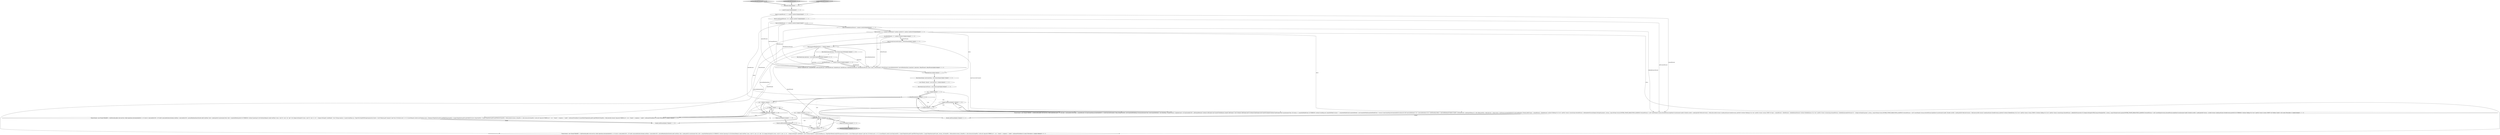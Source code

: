 digraph {
24 [style = filled, label = "clearIndex()@@@3@@@['1', '1', '1']", fillcolor = white, shape = ellipse image = "AAA0AAABBB1BBB"];
5 [style = filled, label = "i++@@@117@@@['1', '1', '0']", fillcolor = white, shape = ellipse image = "AAA0AAABBB1BBB"];
30 [style = filled, label = "testStressReorderVersions['0', '1', '0']", fillcolor = lightgray, shape = diamond image = "AAA0AAABBB2BBB"];
36 [style = filled, label = "int i = 0@@@135@@@['0', '0', '1']", fillcolor = white, shape = ellipse image = "AAA0AAABBB3BBB"];
22 [style = filled, label = "threads.add(thread)@@@188@@@['1', '1', '1']", fillcolor = white, shape = ellipse image = "AAA0AAABBB1BBB"];
17 [style = filled, label = "final AtomicInteger numCommitting = new AtomicInteger()@@@17@@@['1', '1', '1']", fillcolor = white, shape = ellipse image = "AAA0AAABBB1BBB"];
23 [style = filled, label = "final int deletePercent = 4 + random().nextInt(25)@@@7@@@['1', '1', '1']", fillcolor = white, shape = ellipse image = "AAA0AAABBB1BBB"];
28 [style = filled, label = "int nReadThreads = 5 + random().nextInt(25)@@@14@@@['1', '1', '1']", fillcolor = white, shape = ellipse image = "AAA0AAABBB1BBB"];
18 [style = filled, label = "assertU(commit())@@@4@@@['1', '1', '1']", fillcolor = white, shape = ellipse image = "AAA0AAABBB1BBB"];
1 [style = filled, label = "final int softCommitPercent = 30 + random().nextInt(75)@@@6@@@['1', '1', '1']", fillcolor = white, shape = ellipse image = "AAA0AAABBB1BBB"];
31 [style = filled, label = "thread.join()@@@194@@@['0', '0', '1']", fillcolor = lightgray, shape = ellipse image = "AAA0AAABBB3BBB"];
15 [style = filled, label = "verbose(\"commitPercent\",commitPercent,\"softCommitPercent\",softCommitPercent,\"deletePercent\",deletePercent,\"deleteByQueryPercent\",deleteByQueryPercent,\"ndocs\",ndocs,\"nWriteThreads\",nWriteThreads,\"percentRealtimeQuery\",percentRealtimeQuery,\"operations\",operations,\"nReadThreads\",nReadThreads)@@@15@@@['1', '1', '1']", fillcolor = white, shape = ellipse image = "AAA0AAABBB1BBB"];
12 [style = filled, label = "i < nReadThreads@@@116@@@['1', '1', '0']", fillcolor = white, shape = diamond image = "AAA0AAABBB1BBB"];
19 [style = filled, label = "final int percentRealtimeQuery = 75@@@12@@@['1', '1', '1']", fillcolor = white, shape = ellipse image = "AAA0AAABBB1BBB"];
35 [style = filled, label = "testStressReorderVersions['0', '0', '1']", fillcolor = lightgray, shape = diamond image = "AAA0AAABBB3BBB"];
16 [style = filled, label = "thread.start()@@@181@@@['1', '1', '0']", fillcolor = white, shape = ellipse image = "AAA0AAABBB1BBB"];
26 [style = filled, label = "threads.add(thread)@@@113@@@['1', '1', '0']", fillcolor = white, shape = ellipse image = "AAA0AAABBB1BBB"];
25 [style = filled, label = "int nWriteThreads = 5 + random().nextInt(25)@@@10@@@['1', '1', '1']", fillcolor = white, shape = ellipse image = "AAA0AAABBB1BBB"];
32 [style = filled, label = "thread.start()@@@191@@@['0', '0', '1']", fillcolor = white, shape = ellipse image = "AAA0AAABBB3BBB"];
21 [style = filled, label = "i < nWriteThreads@@@21@@@['1', '1', '1']", fillcolor = white, shape = diamond image = "AAA0AAABBB1BBB"];
6 [style = filled, label = "final AtomicLong testVersion = new AtomicLong(0)@@@19@@@['1', '1', '1']", fillcolor = white, shape = ellipse image = "AAA0AAABBB1BBB"];
29 [style = filled, label = "final int maxConcurrentCommits = nWriteThreads@@@11@@@['1', '1', '1']", fillcolor = white, shape = ellipse image = "AAA0AAABBB1BBB"];
2 [style = filled, label = "final AtomicLong operations = new AtomicLong(10000)@@@13@@@['1', '1', '0']", fillcolor = white, shape = ellipse image = "AAA0AAABBB1BBB"];
0 [style = filled, label = "int i = 0@@@20@@@['1', '1', '1']", fillcolor = white, shape = ellipse image = "AAA0AAABBB1BBB"];
27 [style = filled, label = "int i = 0@@@115@@@['1', '1', '0']", fillcolor = white, shape = ellipse image = "AAA0AAABBB1BBB"];
38 [style = filled, label = "i < nReadThreads@@@136@@@['0', '0', '1']", fillcolor = white, shape = diamond image = "AAA0AAABBB3BBB"];
9 [style = filled, label = "Thread thread = new Thread(\"READER\" + i){@Override public void run(){try {while (operations.decrementAndGet() >= 0) {int id = rand.nextInt(100) < 25? lastId: rand.nextInt(ndocs)boolean realTime = rand.nextInt(100) < percentRealtimeQueryDocInfo infoif (realTime) {info = model.get(id)}{synchronized (this) {info = committedModel.get(id)}}if (VERBOSE) {verbose(\"querying id\",id)}SolrQueryRequest sreqif (realTime) {sreq = req(\"wt\",\"json\",\"qt\",\"/get\",\"ids\",Integer.toString(id))}{sreq = req(\"wt\",\"json\",\"q\",\"id:\" + Integer.toString(id),\"omitHeader\",\"true\")}String response = h.query(sreq)Map rsp = (Map)Utils.fromJSONString(response)List doclist = (List)(((Map)rsp.get(\"response\")).get(\"docs\"))if (doclist.size() == 0) {}{assertEquals(1,doclist.size())boolean isLive = (Boolean)(((Map)doclist.get(0)).get(lfield))long foundVer = (Long)(((Map)doclist.get(0)).get(vfield))if (isLive) {long foundVal = (Long)(((Map)doclist.get(0)).get(FIELD))if (foundVer < Math.abs(info.version) || (foundVer == info.version && foundVal != info.val)) {log.error(\"ERROR, id=\" + id + \" found=\" + response + \" model\" + info)assertTrue(false)}}{assertNull(((Map)doclist.get(0)).get(FIELD))if (foundVer < Math.abs(info.version)) {log.error(\"ERROR, id=\" + id + \" found=\" + response + \" model\" + info)assertTrue(false)}}}}}catch (Throwable e) }}@@@118@@@['1', '1', '0']", fillcolor = white, shape = ellipse image = "AAA0AAABBB1BBB"];
39 [style = filled, label = "threads.add(thread)@@@133@@@['0', '0', '1']", fillcolor = white, shape = ellipse image = "AAA0AAABBB3BBB"];
37 [style = filled, label = "i++@@@137@@@['0', '0', '1']", fillcolor = white, shape = ellipse image = "AAA0AAABBB3BBB"];
3 [style = filled, label = "Thread thread = new Thread(\"WRITER\" + i){@Override public void run(){try {while (operations.get() > 0) {int oper = rand.nextInt(100)if (oper < commitPercent) {if (numCommitting.incrementAndGet() <= maxConcurrentCommits) {Map<Integer,DocInfo> newCommittedModellong versionsynchronized (this) {newCommittedModel = new HashMap<>(model)version = snapshotCount++}if (rand.nextInt(100) < softCommitPercent) {verbose(\"softCommit start\")assertU(TestHarness.commit(\"softCommit\",\"true\"))verbose(\"softCommit end\")}{verbose(\"hardCommit start\")assertU(commit())verbose(\"hardCommit end\")}synchronized (this) {if (version >= committedModelClock) {if (VERBOSE) {verbose(\"installing new committedModel version=\" + committedModelClock)}committedModel = newCommittedModelcommittedModelClock = version}}}numCommitting.decrementAndGet()continue}int idif (rand.nextBoolean()) {id = rand.nextInt(ndocs)}{id = lastId}boolean before = rand.nextBoolean()if (before) {lastId = id}DocInfo info = model.get(id)long val = info.vallong nextVal = Math.abs(val) + 1long version = testVersion.incrementAndGet()if (rand.nextBoolean()) Thread.yield()if (oper < commitPercent + deletePercent) {verbose(\"deleting id\",id,\"val=\",nextVal,\"version\",version)Long returnedVersion = deleteAndGetVersion(Integer.toString(id),params(\"_version_\",Long.toString(-version),DISTRIB_UPDATE_PARAM,FROM_LEADER))if (returnedVersion != null) {assertEquals(-version,returnedVersion.longValue())}synchronized (model) {DocInfo currInfo = model.get(id)if (Math.abs(version) > Math.abs(currInfo.version)) {model.put(id,new DocInfo(version,-nextVal))}}verbose(\"deleting id\",id,\"val=\",nextVal,\"version\",version,\"DONE\")}if (oper < commitPercent + deletePercent + deleteByQueryPercent) {verbose(\"deleteByQuery id\",id,\"val=\",nextVal,\"version\",version)Long returnedVersion = deleteByQueryAndGetVersion(\"id:\" + Integer.toString(id),params(\"_version_\",Long.toString(-version),DISTRIB_UPDATE_PARAM,FROM_LEADER))if (returnedVersion != null) {assertEquals(-version,returnedVersion.longValue())}synchronized (model) {DocInfo currInfo = model.get(id)if (Math.abs(version) > Math.abs(currInfo.version)) {model.put(id,new DocInfo(version,-nextVal))}}verbose(\"deleteByQuery id\",id,\"val=\",nextVal,\"version\",version,\"DONE\")}{verbose(\"adding id\",id,\"val=\",nextVal,\"version\",version)Long returnedVersion = addAndGetVersion(sdoc(\"id\",Integer.toString(id),FIELD,Long.toString(nextVal),\"_version_\",Long.toString(version)),params(DISTRIB_UPDATE_PARAM,FROM_LEADER))if (returnedVersion != null) {assertEquals(version,returnedVersion.longValue())}synchronized (model) {DocInfo currInfo = model.get(id)if (version > currInfo.version) {model.put(id,new DocInfo(version,nextVal))}}if (VERBOSE) {verbose(\"adding id\",id,\"val=\",nextVal,\"version\",version,\"DONE\")}}if (!before) {lastId = id}}}catch (Throwable e) }}@@@23@@@['1', '1', '1']", fillcolor = white, shape = ellipse image = "AAA0AAABBB1BBB"];
33 [style = filled, label = "Thread thread = new Thread(\"READER\" + i){@Override public void run(){try {while (operations.decrementAndGet() >= 0) {int id = rand.nextInt(100) < 25? lastId: rand.nextInt(ndocs)boolean realTime = rand.nextInt(100) < percentRealtimeQueryDocInfo infoif (realTime) {info = model.get(id)}{synchronized (this) {info = committedModel.get(id)}}if (VERBOSE) {verbose(\"querying id\",id)}SolrQueryRequest sreqif (realTime) {sreq = req(\"wt\",\"json\",\"qt\",\"/get\",\"ids\",Integer.toString(id))}{sreq = req(\"wt\",\"json\",\"q\",\"id:\" + Integer.toString(id),\"omitHeader\",\"true\")}String response = h.query(sreq)Map rsp = (Map)ObjectBuilder.fromJSON(response)List doclist = (List)(((Map)rsp.get(\"response\")).get(\"docs\"))if (doclist.size() == 0) {}{assertEquals(1,doclist.size())long foundVal = (Long)(((Map)doclist.get(0)).get(FIELD))long foundVer = (Long)(((Map)doclist.get(0)).get(\"_version_\"))if (foundVer < Math.abs(info.version) || (foundVer == info.version && foundVal != info.val)) {log.error(\"ERROR, id=\" + id + \" found=\" + response + \" model\" + info)assertTrue(false)}}}}catch (Throwable e) }}@@@138@@@['0', '0', '1']", fillcolor = white, shape = ellipse image = "AAA0AAABBB3BBB"];
7 [style = filled, label = "testStressReorderVersions['1', '0', '0']", fillcolor = lightgray, shape = diamond image = "AAA0AAABBB1BBB"];
4 [style = filled, label = "List<Thread> threads = new ArrayList<>()@@@18@@@['1', '1', '1']", fillcolor = white, shape = ellipse image = "AAA0AAABBB1BBB"];
10 [style = filled, label = "final int ndocs = 5 + (random().nextBoolean()? random().nextInt(25): random().nextInt(200))@@@9@@@['1', '1', '1']", fillcolor = white, shape = ellipse image = "AAA0AAABBB1BBB"];
13 [style = filled, label = "threads.add(thread)@@@178@@@['1', '1', '0']", fillcolor = white, shape = ellipse image = "AAA0AAABBB1BBB"];
20 [style = filled, label = "initModel(ndocs)@@@16@@@['1', '1', '1']", fillcolor = white, shape = ellipse image = "AAA0AAABBB1BBB"];
8 [style = filled, label = "final int deleteByQueryPercent = random().nextInt(8)@@@8@@@['1', '1', '1']", fillcolor = white, shape = ellipse image = "AAA0AAABBB1BBB"];
11 [style = filled, label = "i++@@@22@@@['1', '1', '1']", fillcolor = white, shape = ellipse image = "AAA0AAABBB1BBB"];
14 [style = filled, label = "final int commitPercent = 5 + random().nextInt(20)@@@5@@@['1', '1', '1']", fillcolor = white, shape = ellipse image = "AAA0AAABBB1BBB"];
34 [style = filled, label = "final AtomicLong operations = new AtomicLong(50000)@@@13@@@['0', '0', '1']", fillcolor = white, shape = ellipse image = "AAA0AAABBB3BBB"];
8->10 [style = bold, label=""];
21->11 [style = dotted, label="true"];
19->33 [style = solid, label="percentRealtimeQuery"];
22->37 [style = bold, label=""];
25->29 [style = bold, label=""];
29->3 [style = solid, label="maxConcurrentCommits"];
28->15 [style = solid, label="nReadThreads"];
12->9 [style = bold, label=""];
26->11 [style = bold, label=""];
37->33 [style = solid, label="i"];
1->23 [style = bold, label=""];
1->3 [style = solid, label="softCommitPercent"];
33->22 [style = solid, label="thread"];
23->15 [style = solid, label="deletePercent"];
27->5 [style = solid, label="i"];
21->36 [style = bold, label=""];
21->26 [style = dotted, label="true"];
27->9 [style = solid, label="i"];
15->20 [style = bold, label=""];
37->38 [style = bold, label=""];
21->39 [style = dotted, label="true"];
14->3 [style = solid, label="commitPercent"];
9->13 [style = bold, label=""];
3->39 [style = bold, label=""];
0->21 [style = solid, label="i"];
2->28 [style = bold, label=""];
38->33 [style = dotted, label="true"];
21->3 [style = bold, label=""];
5->9 [style = solid, label="i"];
25->15 [style = solid, label="nWriteThreads"];
19->34 [style = bold, label=""];
27->12 [style = bold, label=""];
3->26 [style = solid, label="thread"];
37->38 [style = solid, label="i"];
11->3 [style = solid, label="i"];
0->21 [style = bold, label=""];
19->2 [style = bold, label=""];
10->33 [style = solid, label="ndocs"];
23->8 [style = bold, label=""];
24->18 [style = bold, label=""];
36->37 [style = solid, label="i"];
38->32 [style = bold, label=""];
7->24 [style = bold, label=""];
10->9 [style = solid, label="ndocs"];
10->25 [style = bold, label=""];
13->5 [style = bold, label=""];
36->38 [style = solid, label="i"];
38->33 [style = bold, label=""];
32->31 [style = bold, label=""];
11->21 [style = solid, label="i"];
19->15 [style = solid, label="percentRealtimeQuery"];
38->37 [style = dotted, label="true"];
30->24 [style = bold, label=""];
21->27 [style = bold, label=""];
23->3 [style = solid, label="deletePercent"];
11->21 [style = bold, label=""];
3->26 [style = bold, label=""];
38->22 [style = dotted, label="true"];
34->15 [style = solid, label="operations"];
10->3 [style = solid, label="ndocs"];
9->13 [style = solid, label="thread"];
35->24 [style = bold, label=""];
25->29 [style = solid, label="nWriteThreads"];
34->28 [style = bold, label=""];
8->15 [style = solid, label="deleteByQueryPercent"];
12->13 [style = dotted, label="true"];
29->19 [style = bold, label=""];
0->3 [style = solid, label="i"];
21->3 [style = dotted, label="true"];
10->15 [style = solid, label="ndocs"];
5->12 [style = solid, label="i"];
19->9 [style = solid, label="percentRealtimeQuery"];
36->33 [style = solid, label="i"];
17->4 [style = bold, label=""];
33->22 [style = bold, label=""];
10->20 [style = solid, label="ndocs"];
1->15 [style = solid, label="softCommitPercent"];
20->17 [style = bold, label=""];
28->15 [style = bold, label=""];
4->6 [style = bold, label=""];
25->21 [style = solid, label="nWriteThreads"];
6->0 [style = bold, label=""];
12->16 [style = bold, label=""];
16->22 [style = bold, label=""];
39->11 [style = bold, label=""];
28->12 [style = solid, label="nReadThreads"];
14->1 [style = bold, label=""];
28->38 [style = solid, label="nReadThreads"];
2->15 [style = solid, label="operations"];
5->12 [style = bold, label=""];
12->5 [style = dotted, label="true"];
8->3 [style = solid, label="deleteByQueryPercent"];
14->15 [style = solid, label="commitPercent"];
0->11 [style = solid, label="i"];
2->34 [style = dashed, label="0"];
3->39 [style = solid, label="thread"];
36->38 [style = bold, label=""];
12->9 [style = dotted, label="true"];
18->14 [style = bold, label=""];
27->12 [style = solid, label="i"];
}
